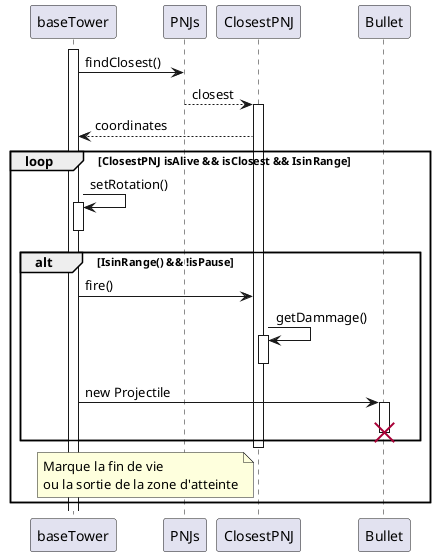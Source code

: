 @startuml
activate baseTower
baseTower -> PNJs: findClosest()
PNJs --> ClosestPNJ: closest
activate ClosestPNJ
ClosestPNJ --> baseTower: coordinates
loop ClosestPNJ isAlive && isClosest && IsinRange
    baseTower -> baseTower: setRotation()
    activate baseTower
    deactivate baseTower
    alt IsinRange() && !isPause
        baseTower -> ClosestPNJ: fire()
        ClosestPNJ -> ClosestPNJ: getDammage()
        activate ClosestPNJ
        deactivate ClosestPNJ
        baseTower -> Bullet: new Projectile
        activate Bullet
        deactivate Bullet
        destroy Bullet
    end
    deactivate ClosestPNJ
    note left of ClosestPNJ
                   Marque la fin de vie
                   ou la sortie de la zone d'atteinte
    end note
end

@enduml